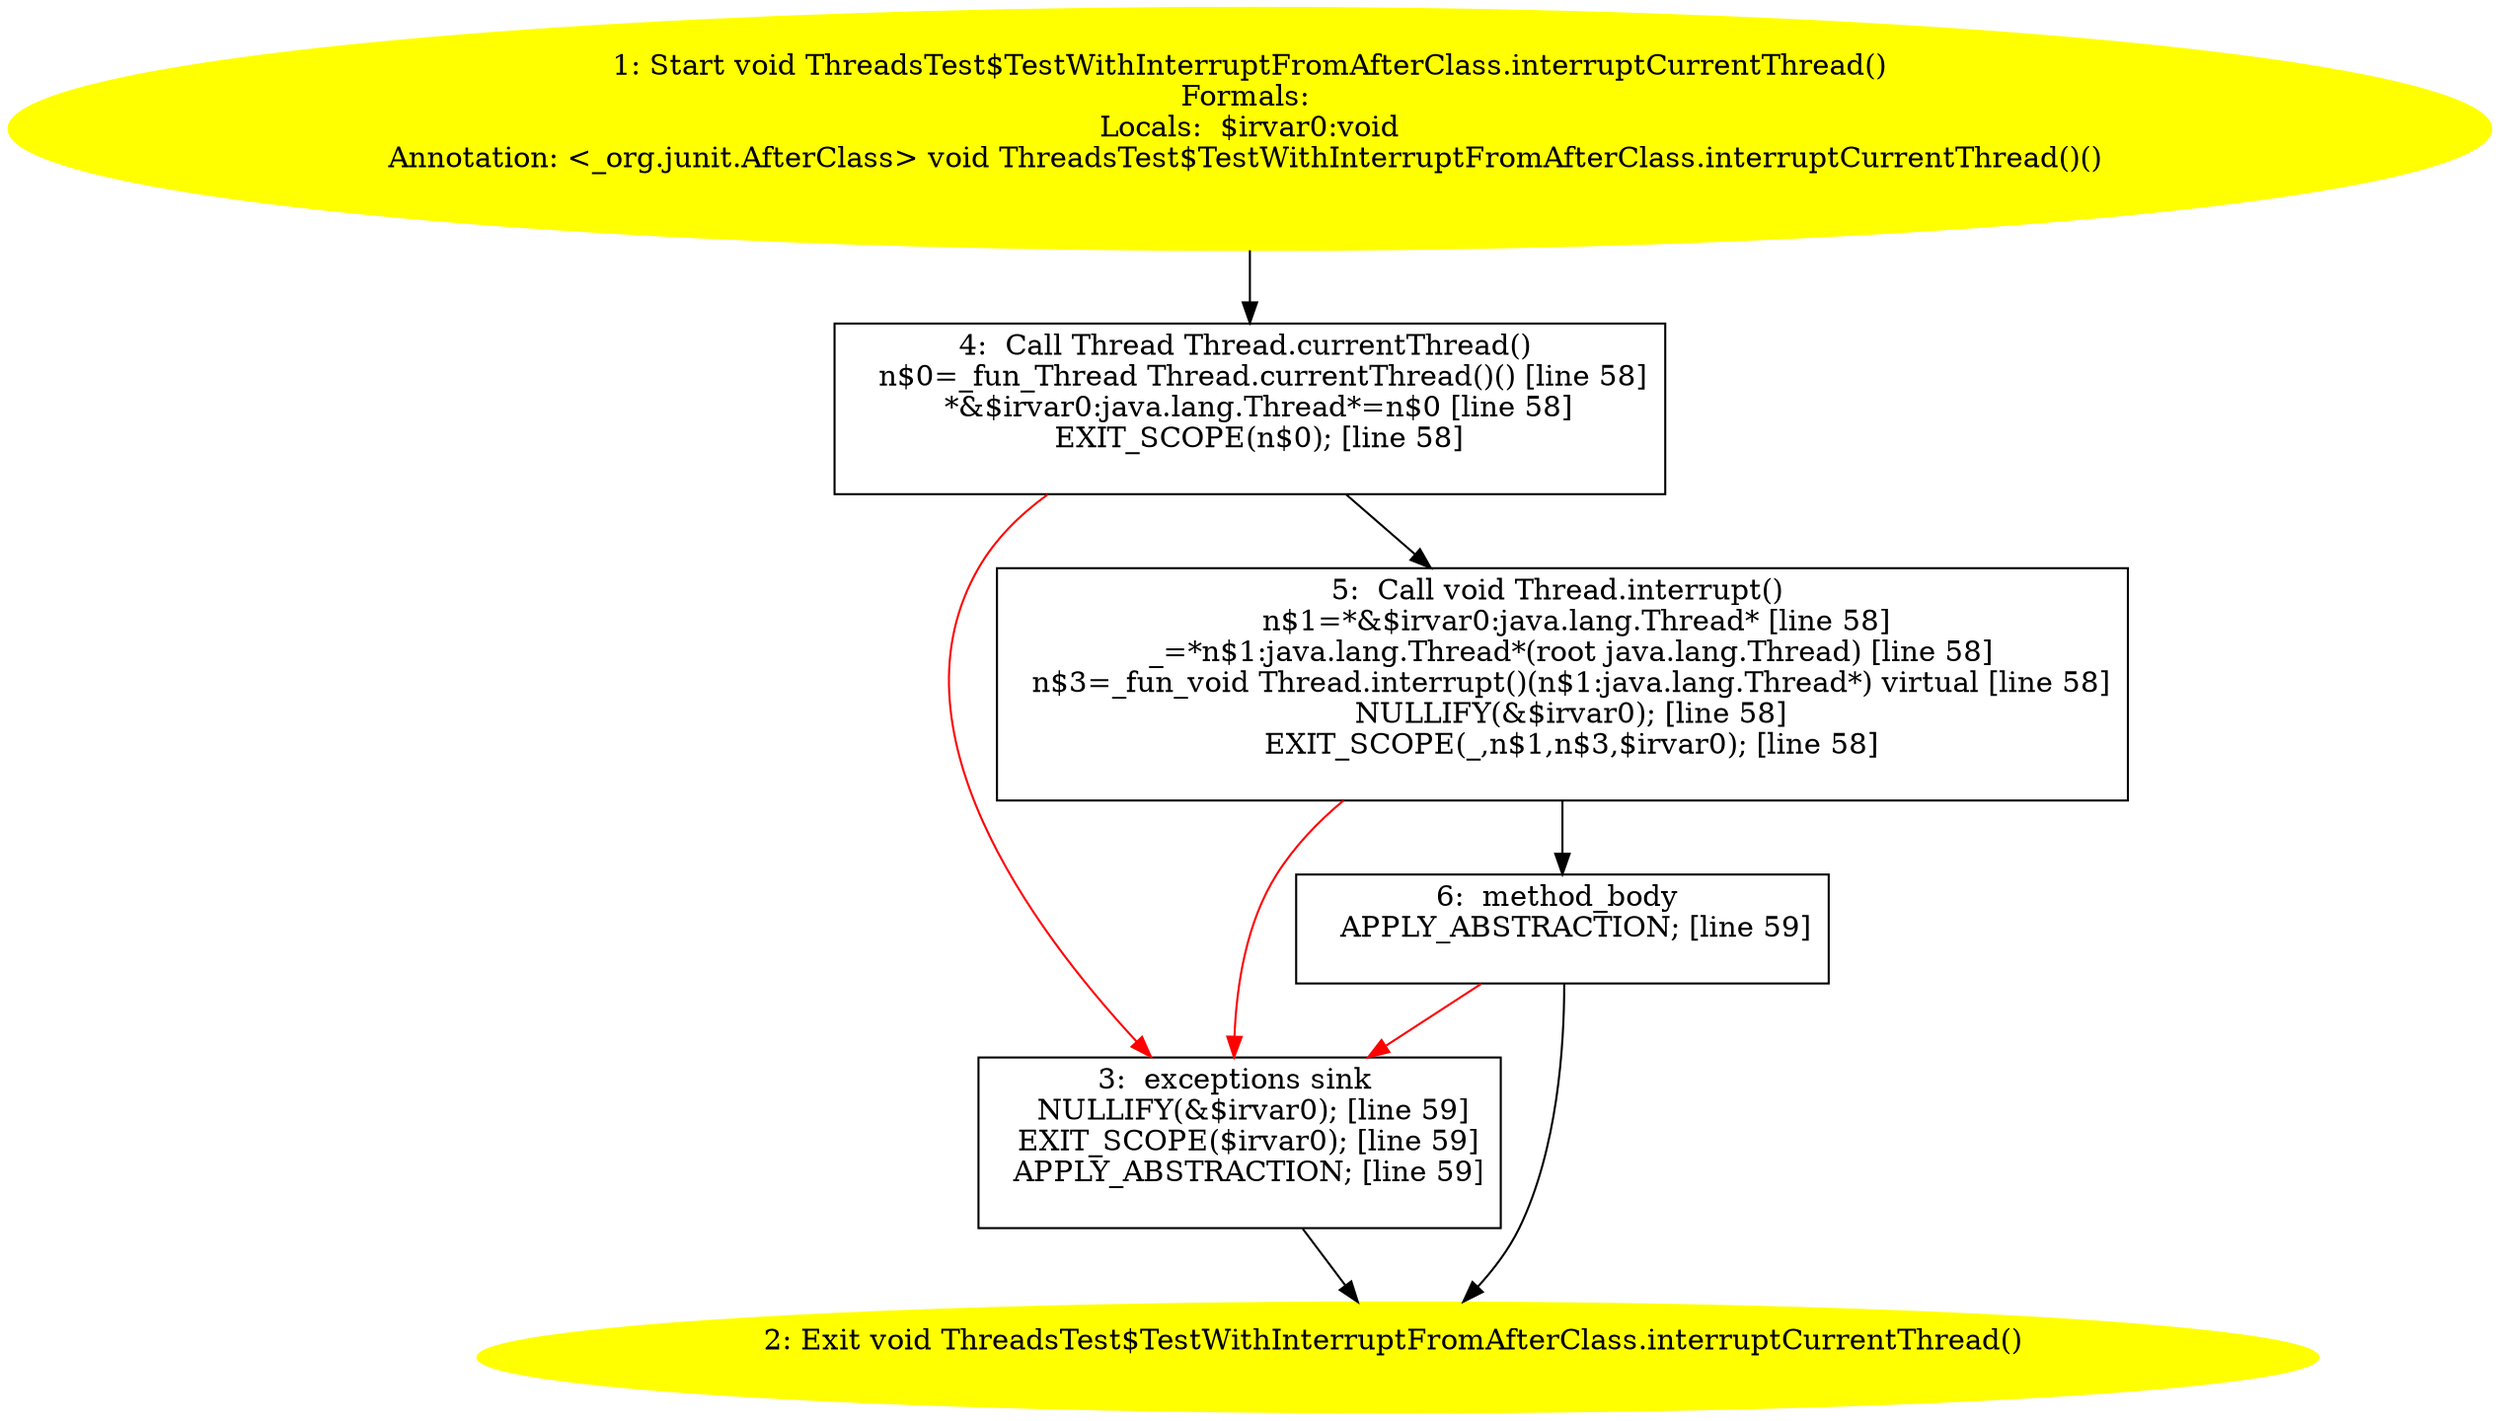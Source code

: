/* @generated */
digraph cfg {
"org.junit.tests.running.classes.ThreadsTest$TestWithInterruptFromAfterClass.interruptCurrentThread().f865b51c2e13317cd429b9f97e2d980a_1" [label="1: Start void ThreadsTest$TestWithInterruptFromAfterClass.interruptCurrentThread()\nFormals: \nLocals:  $irvar0:void\nAnnotation: <_org.junit.AfterClass> void ThreadsTest$TestWithInterruptFromAfterClass.interruptCurrentThread()() \n  " color=yellow style=filled]
	

	 "org.junit.tests.running.classes.ThreadsTest$TestWithInterruptFromAfterClass.interruptCurrentThread().f865b51c2e13317cd429b9f97e2d980a_1" -> "org.junit.tests.running.classes.ThreadsTest$TestWithInterruptFromAfterClass.interruptCurrentThread().f865b51c2e13317cd429b9f97e2d980a_4" ;
"org.junit.tests.running.classes.ThreadsTest$TestWithInterruptFromAfterClass.interruptCurrentThread().f865b51c2e13317cd429b9f97e2d980a_2" [label="2: Exit void ThreadsTest$TestWithInterruptFromAfterClass.interruptCurrentThread() \n  " color=yellow style=filled]
	

"org.junit.tests.running.classes.ThreadsTest$TestWithInterruptFromAfterClass.interruptCurrentThread().f865b51c2e13317cd429b9f97e2d980a_3" [label="3:  exceptions sink \n   NULLIFY(&$irvar0); [line 59]\n  EXIT_SCOPE($irvar0); [line 59]\n  APPLY_ABSTRACTION; [line 59]\n " shape="box"]
	

	 "org.junit.tests.running.classes.ThreadsTest$TestWithInterruptFromAfterClass.interruptCurrentThread().f865b51c2e13317cd429b9f97e2d980a_3" -> "org.junit.tests.running.classes.ThreadsTest$TestWithInterruptFromAfterClass.interruptCurrentThread().f865b51c2e13317cd429b9f97e2d980a_2" ;
"org.junit.tests.running.classes.ThreadsTest$TestWithInterruptFromAfterClass.interruptCurrentThread().f865b51c2e13317cd429b9f97e2d980a_4" [label="4:  Call Thread Thread.currentThread() \n   n$0=_fun_Thread Thread.currentThread()() [line 58]\n  *&$irvar0:java.lang.Thread*=n$0 [line 58]\n  EXIT_SCOPE(n$0); [line 58]\n " shape="box"]
	

	 "org.junit.tests.running.classes.ThreadsTest$TestWithInterruptFromAfterClass.interruptCurrentThread().f865b51c2e13317cd429b9f97e2d980a_4" -> "org.junit.tests.running.classes.ThreadsTest$TestWithInterruptFromAfterClass.interruptCurrentThread().f865b51c2e13317cd429b9f97e2d980a_5" ;
	 "org.junit.tests.running.classes.ThreadsTest$TestWithInterruptFromAfterClass.interruptCurrentThread().f865b51c2e13317cd429b9f97e2d980a_4" -> "org.junit.tests.running.classes.ThreadsTest$TestWithInterruptFromAfterClass.interruptCurrentThread().f865b51c2e13317cd429b9f97e2d980a_3" [color="red" ];
"org.junit.tests.running.classes.ThreadsTest$TestWithInterruptFromAfterClass.interruptCurrentThread().f865b51c2e13317cd429b9f97e2d980a_5" [label="5:  Call void Thread.interrupt() \n   n$1=*&$irvar0:java.lang.Thread* [line 58]\n  _=*n$1:java.lang.Thread*(root java.lang.Thread) [line 58]\n  n$3=_fun_void Thread.interrupt()(n$1:java.lang.Thread*) virtual [line 58]\n  NULLIFY(&$irvar0); [line 58]\n  EXIT_SCOPE(_,n$1,n$3,$irvar0); [line 58]\n " shape="box"]
	

	 "org.junit.tests.running.classes.ThreadsTest$TestWithInterruptFromAfterClass.interruptCurrentThread().f865b51c2e13317cd429b9f97e2d980a_5" -> "org.junit.tests.running.classes.ThreadsTest$TestWithInterruptFromAfterClass.interruptCurrentThread().f865b51c2e13317cd429b9f97e2d980a_6" ;
	 "org.junit.tests.running.classes.ThreadsTest$TestWithInterruptFromAfterClass.interruptCurrentThread().f865b51c2e13317cd429b9f97e2d980a_5" -> "org.junit.tests.running.classes.ThreadsTest$TestWithInterruptFromAfterClass.interruptCurrentThread().f865b51c2e13317cd429b9f97e2d980a_3" [color="red" ];
"org.junit.tests.running.classes.ThreadsTest$TestWithInterruptFromAfterClass.interruptCurrentThread().f865b51c2e13317cd429b9f97e2d980a_6" [label="6:  method_body \n   APPLY_ABSTRACTION; [line 59]\n " shape="box"]
	

	 "org.junit.tests.running.classes.ThreadsTest$TestWithInterruptFromAfterClass.interruptCurrentThread().f865b51c2e13317cd429b9f97e2d980a_6" -> "org.junit.tests.running.classes.ThreadsTest$TestWithInterruptFromAfterClass.interruptCurrentThread().f865b51c2e13317cd429b9f97e2d980a_2" ;
	 "org.junit.tests.running.classes.ThreadsTest$TestWithInterruptFromAfterClass.interruptCurrentThread().f865b51c2e13317cd429b9f97e2d980a_6" -> "org.junit.tests.running.classes.ThreadsTest$TestWithInterruptFromAfterClass.interruptCurrentThread().f865b51c2e13317cd429b9f97e2d980a_3" [color="red" ];
}
